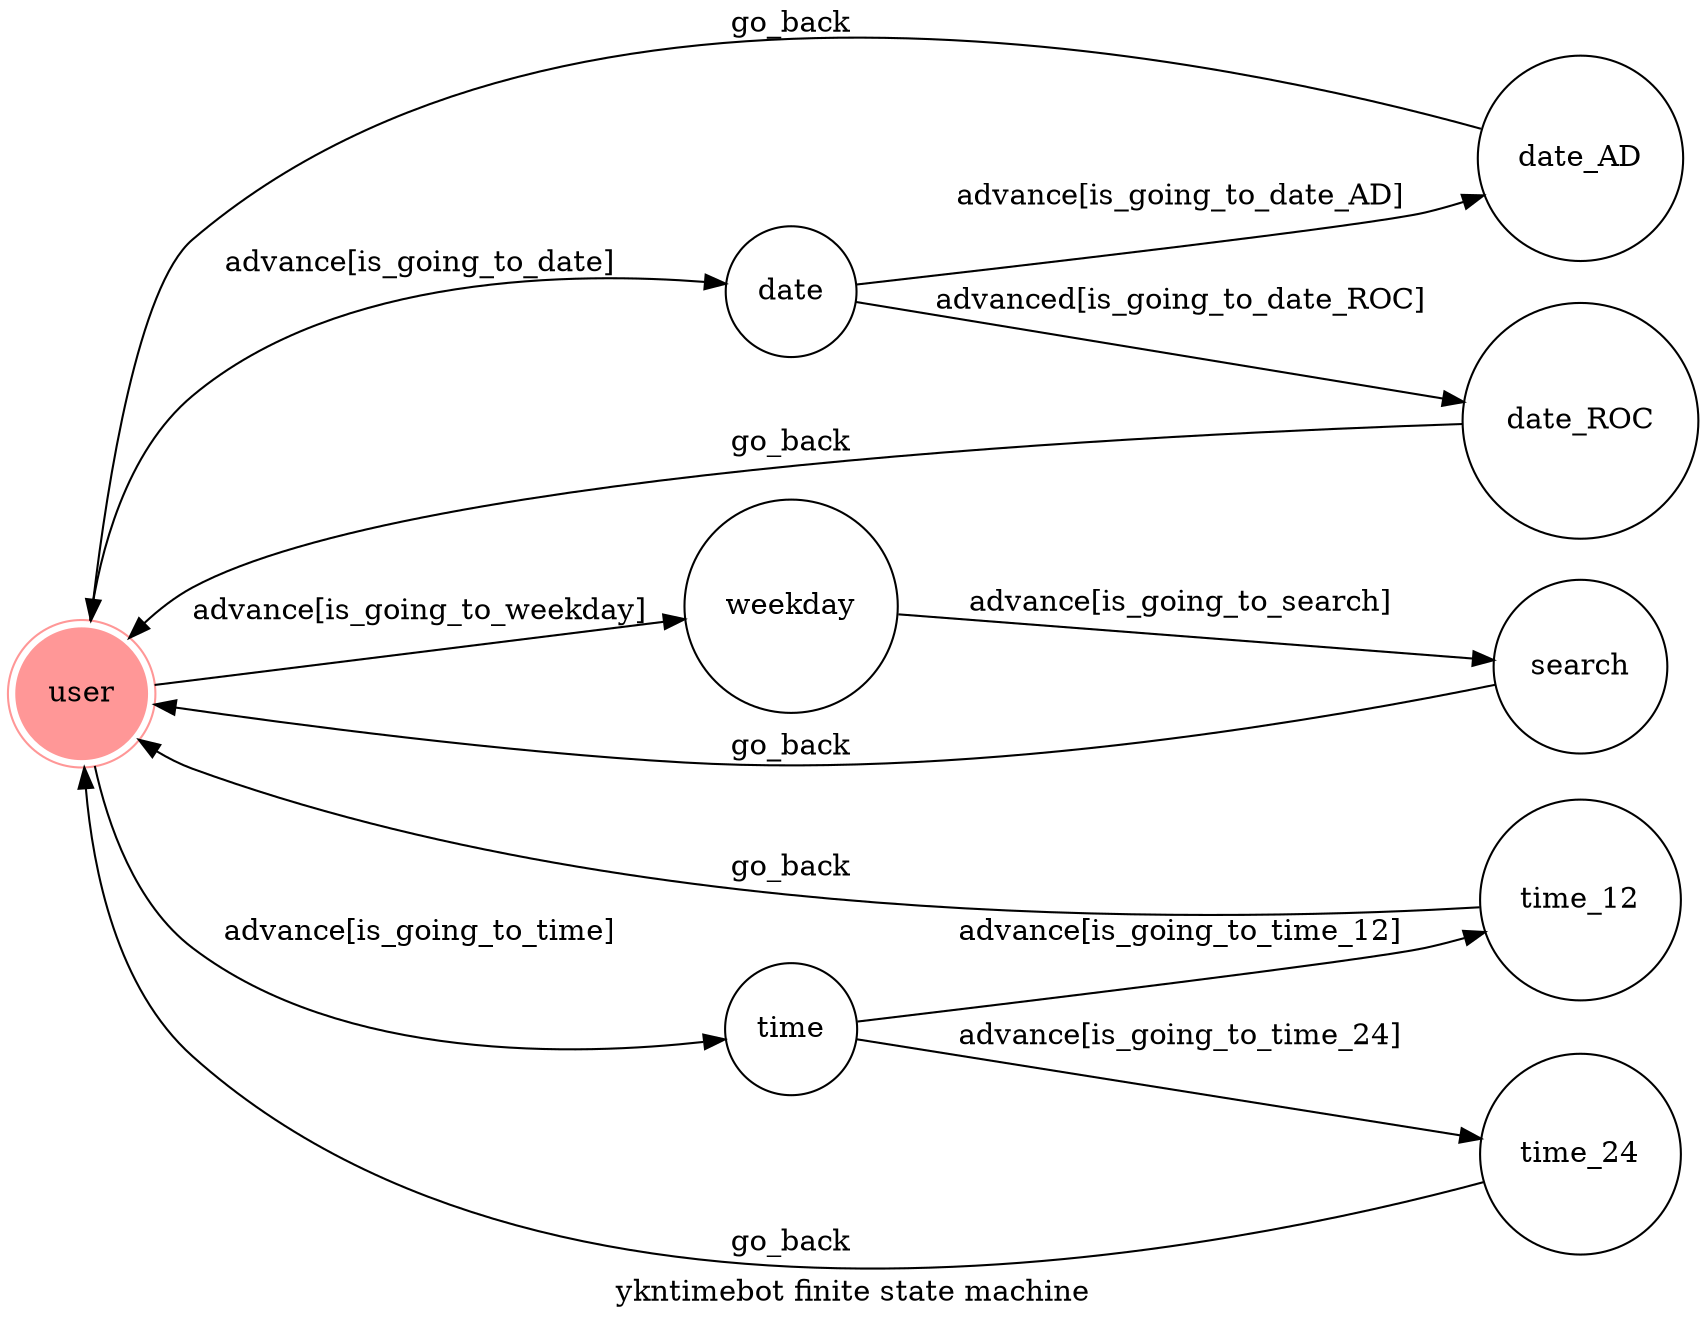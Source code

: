digraph fsm {
    label = "ykntimebot finite state machine"
    rankdir = "LR"
    user[shape=doublecircle, color="#ff9797", style=filled]
    date[shape=circle]
    date_AD[shape=circle]
    date_ROC[shape=circle]
    weekday[shape=circle]
    search[shape=circle]
    time[shape=circle]
    time_12[shape=circle]
    time_24[shape=circle]
    user -> date [label="advance[is_going_to_date]"]
    user -> weekday [label="advance[is_going_to_weekday]"]
    user -> time [label="advance[is_going_to_time]"]
    date -> date_AD [label="advance[is_going_to_date_AD]"]
    date -> date_ROC [label="advanced[is_going_to_date_ROC]"]
    weekday -> search [label="advance[is_going_to_search]"]
    time -> time_12 [label="advance[is_going_to_time_12]"]
    time -> time_24 [label="advance[is_going_to_time_24]"]
    date_AD -> user [label="go_back"]
    date_ROC -> user [label="go_back"]
    search -> user [label="go_back"]
    time_12 -> user [label="go_back"]
    time_24 -> user [label="go_back"]
}